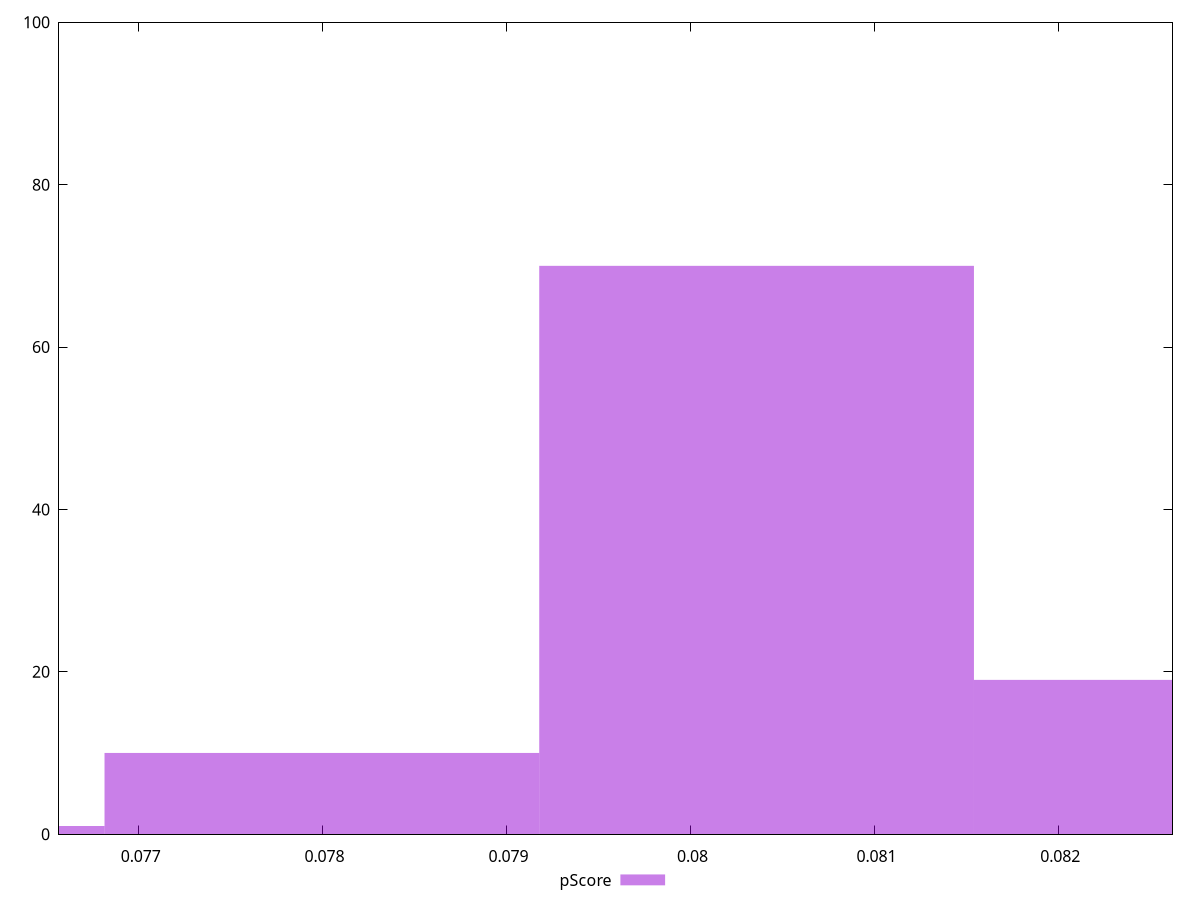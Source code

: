 reset

$pScore <<EOF
0.08272301045461894 19
0.08035949587020126 70
0.07799598128578357 10
0.07563246670136589 1
EOF

set key outside below
set boxwidth 0.002363514584417684
set xrange [0.07656672492887517:0.08262075590602669]
set yrange [0:100]
set trange [0:100]
set style fill transparent solid 0.5 noborder
set terminal svg size 640, 490 enhanced background rgb 'white'
set output "reports/report_00031_2021-02-24T23-18-18.084Z/interactive/samples/astro/pScore/histogram.svg"

plot $pScore title "pScore" with boxes

reset
